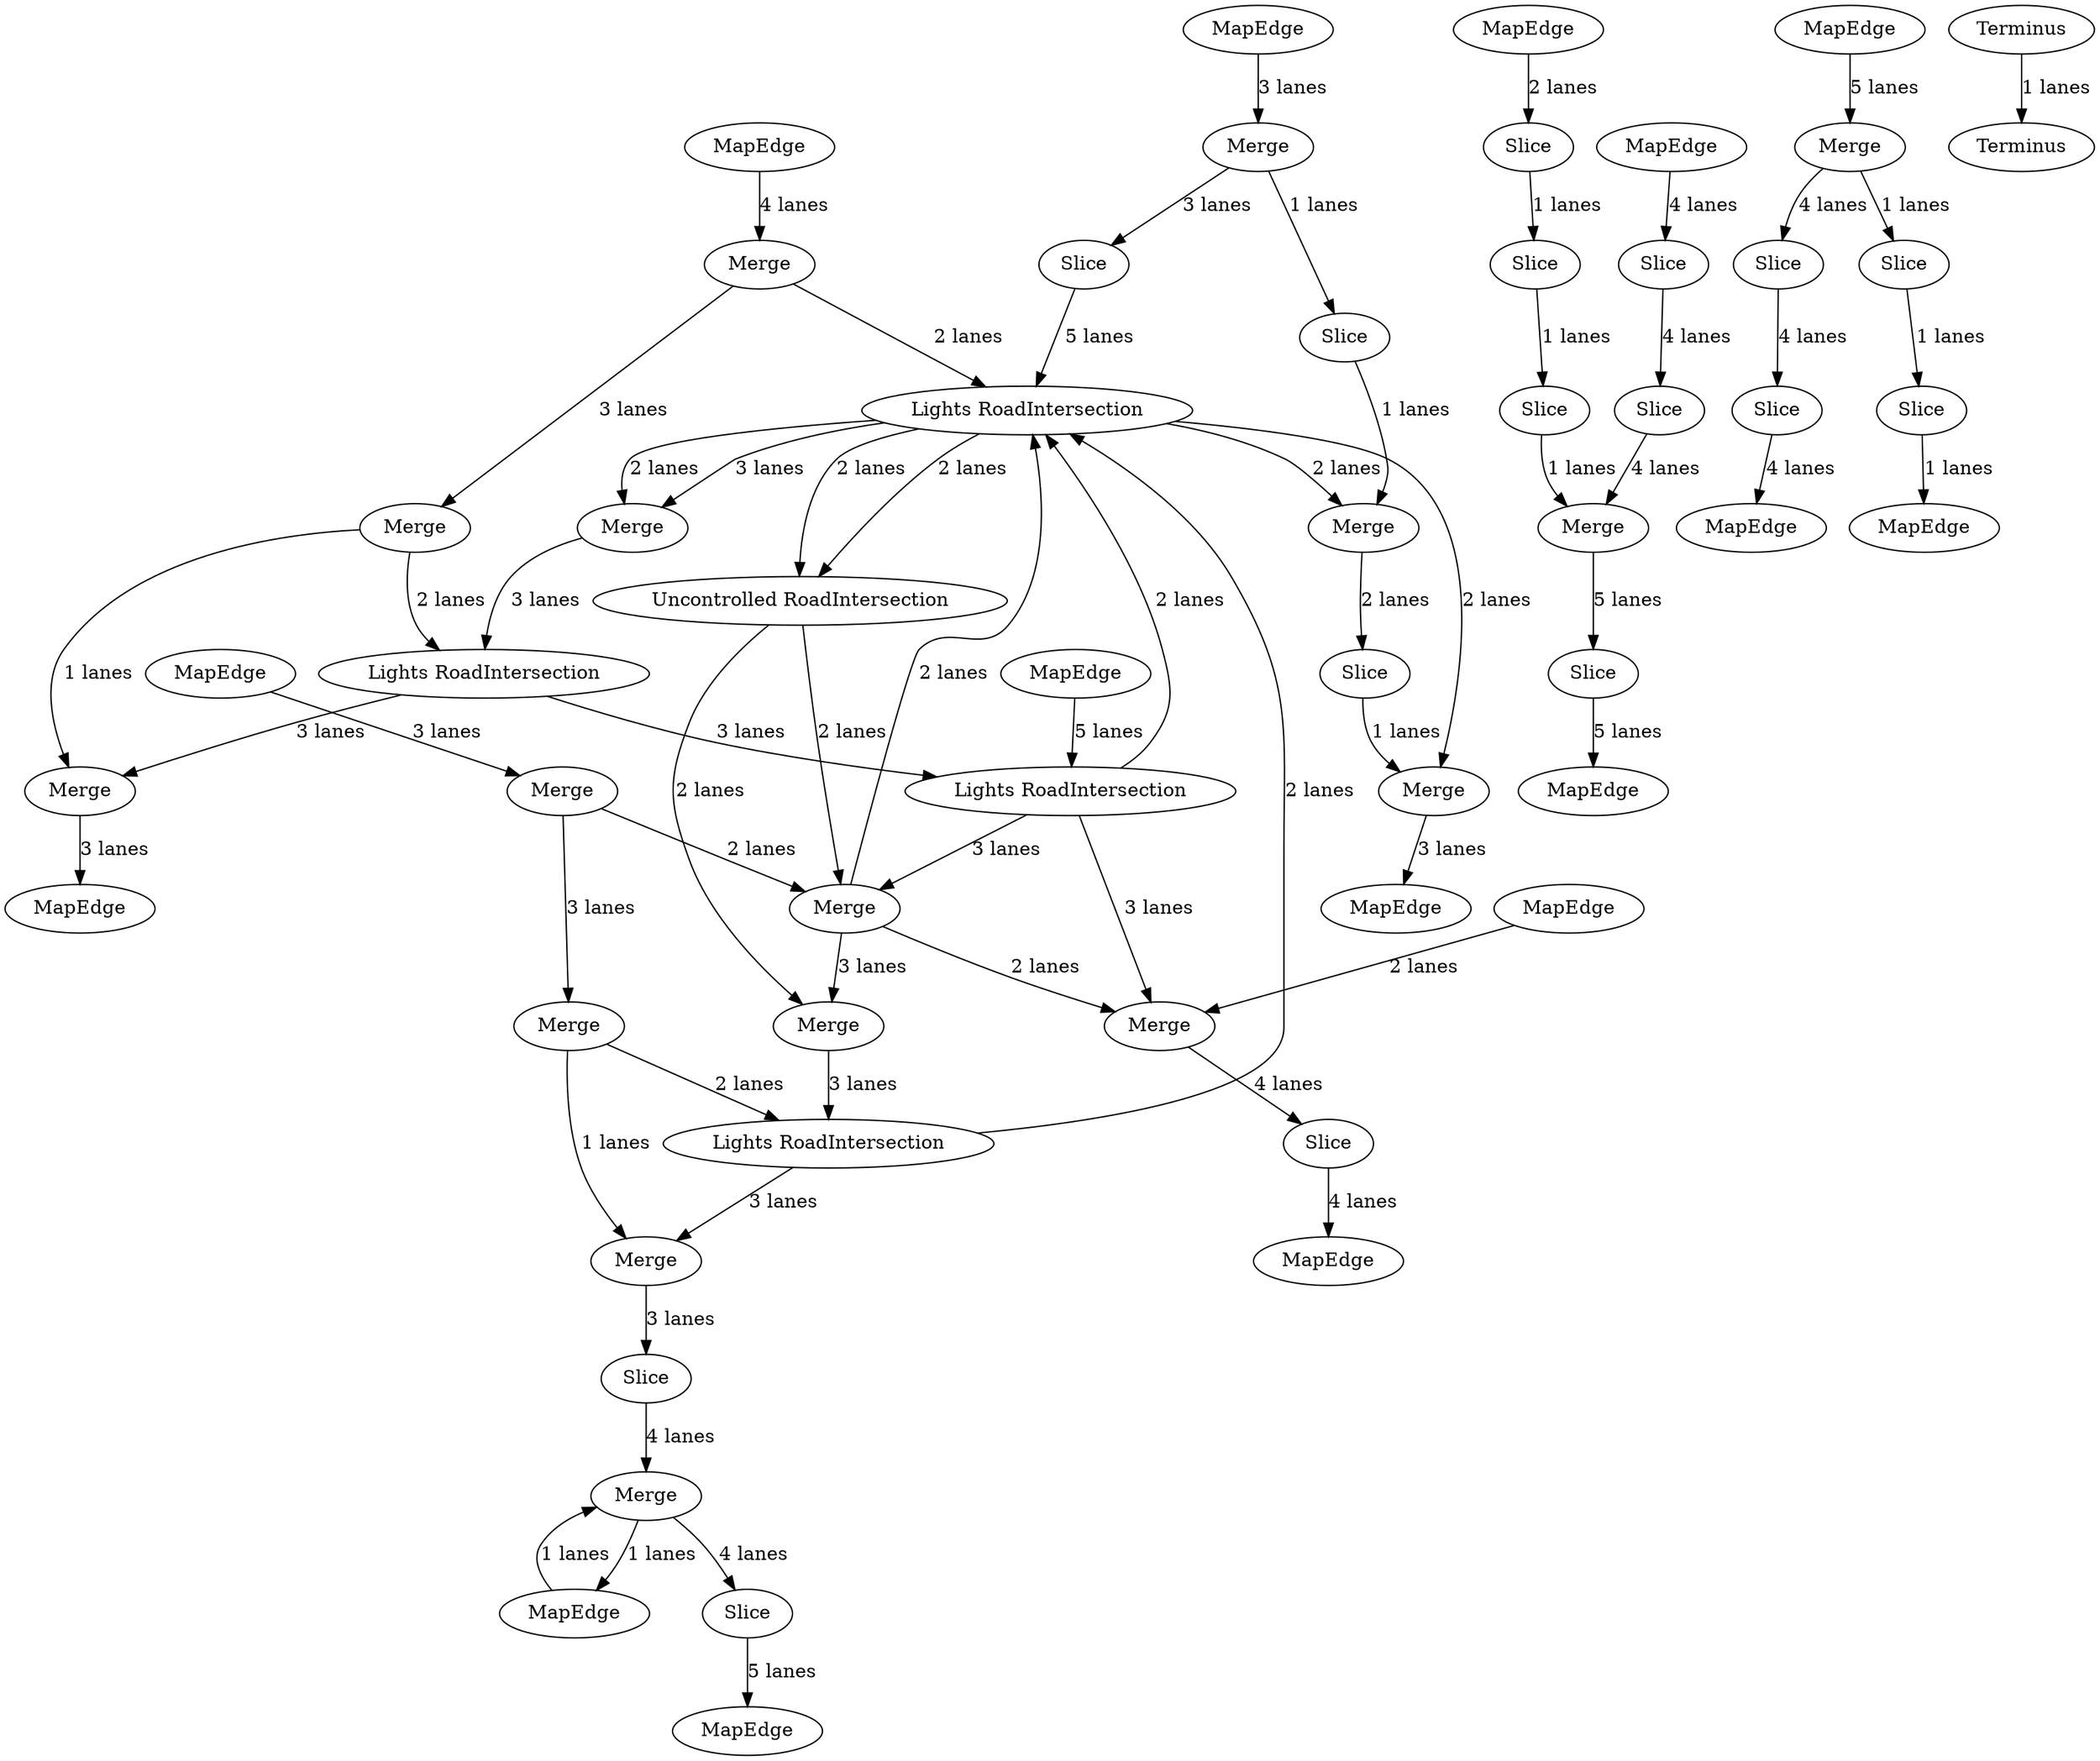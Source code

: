 digraph {
    0 [ label = "Merge" ]
    1 [ label = "Merge" ]
    2 [ label = "Slice" ]
    3 [ label = "MapEdge" ]
    4 [ label = "MapEdge" ]
    5 [ label = "Slice" ]
    6 [ label = "Slice" ]
    7 [ label = "Slice" ]
    8 [ label = "MapEdge" ]
    9 [ label = "Slice" ]
    10 [ label = "Slice" ]
    11 [ label = "MapEdge" ]
    12 [ label = "Merge" ]
    13 [ label = "MapEdge" ]
    14 [ label = "Merge" ]
    15 [ label = "Slice" ]
    16 [ label = "Lights RoadIntersection" ]
    17 [ label = "Lights RoadIntersection" ]
    18 [ label = "Merge" ]
    19 [ label = "Lights RoadIntersection" ]
    20 [ label = "Slice" ]
    21 [ label = "MapEdge" ]
    22 [ label = "Uncontrolled RoadIntersection" ]
    23 [ label = "Lights RoadIntersection" ]
    24 [ label = "Merge" ]
    25 [ label = "Merge" ]
    26 [ label = "Merge" ]
    27 [ label = "Merge" ]
    28 [ label = "Merge" ]
    29 [ label = "Merge" ]
    30 [ label = "Merge" ]
    31 [ label = "Merge" ]
    32 [ label = "MapEdge" ]
    33 [ label = "Merge" ]
    34 [ label = "Slice" ]
    35 [ label = "Slice" ]
    36 [ label = "MapEdge" ]
    37 [ label = "Slice" ]
    38 [ label = "Slice" ]
    39 [ label = "MapEdge" ]
    40 [ label = "Merge" ]
    41 [ label = "Slice" ]
    42 [ label = "Slice" ]
    43 [ label = "MapEdge" ]
    44 [ label = "Slice" ]
    45 [ label = "Terminus" ]
    46 [ label = "Terminus" ]
    47 [ label = "MapEdge" ]
    48 [ label = "MapEdge" ]
    49 [ label = "Slice" ]
    50 [ label = "MapEdge" ]
    51 [ label = "MapEdge" ]
    52 [ label = "MapEdge" ]
    53 [ label = "MapEdge" ]
    54 [ label = "Merge" ]
    0 -> 23 [ label = "2 lanes" ]
    1 -> 18 [ label = "2 lanes" ]
    2 -> 3 [ label = "4 lanes" ]
    4 -> 1 [ label = "3 lanes" ]
    5 -> 6 [ label = "4 lanes" ]
    7 -> 8 [ label = "1 lanes" ]
    9 -> 10 [ label = "1 lanes" ]
    11 -> 12 [ label = "5 lanes" ]
    13 -> 0 [ label = "4 lanes" ]
    14 -> 15 [ label = "1 lanes" ]
    18 -> 25 [ label = "3 lanes" ]
    25 -> 16 [ label = "3 lanes" ]
    17 -> 18 [ label = "3 lanes" ]
    23 -> 26 [ label = "3 lanes" ]
    26 -> 19 [ label = "3 lanes" ]
    16 -> 31 [ label = "3 lanes" ]
    31 -> 20 [ label = "3 lanes" ]
    19 -> 28 [ label = "3 lanes" ]
    28 -> 21 [ label = "3 lanes" ]
    23 -> 22 [ label = "2 lanes" ]
    17 -> 23 [ label = "2 lanes" ]
    19 -> 17 [ label = "3 lanes" ]
    16 -> 23 [ label = "2 lanes" ]
    17 -> 24 [ label = "3 lanes" ]
    23 -> 22 [ label = "2 lanes" ]
    22 -> 18 [ label = "2 lanes" ]
    18 -> 23 [ label = "2 lanes" ]
    22 -> 25 [ label = "2 lanes" ]
    23 -> 26 [ label = "2 lanes" ]
    27 -> 28 [ label = "1 lanes" ]
    18 -> 24 [ label = "2 lanes" ]
    23 -> 29 [ label = "2 lanes" ]
    30 -> 31 [ label = "1 lanes" ]
    24 -> 2 [ label = "4 lanes" ]
    32 -> 14 [ label = "3 lanes" ]
    6 -> 33 [ label = "4 lanes" ]
    10 -> 33 [ label = "1 lanes" ]
    12 -> 34 [ label = "4 lanes" ]
    35 -> 36 [ label = "5 lanes" ]
    34 -> 37 [ label = "4 lanes" ]
    12 -> 38 [ label = "1 lanes" ]
    38 -> 7 [ label = "1 lanes" ]
    29 -> 39 [ label = "3 lanes" ]
    0 -> 27 [ label = "3 lanes" ]
    27 -> 19 [ label = "2 lanes" ]
    40 -> 41 [ label = "2 lanes" ]
    1 -> 30 [ label = "3 lanes" ]
    30 -> 16 [ label = "2 lanes" ]
    42 -> 43 [ label = "5 lanes" ]
    44 -> 23 [ label = "5 lanes" ]
    45 -> 46 [ label = "1 lanes" ]
    14 -> 44 [ label = "3 lanes" ]
    37 -> 47 [ label = "4 lanes" ]
    48 -> 5 [ label = "4 lanes" ]
    49 -> 9 [ label = "1 lanes" ]
    50 -> 49 [ label = "2 lanes" ]
    33 -> 35 [ label = "5 lanes" ]
    51 -> 17 [ label = "5 lanes" ]
    20 -> 54 [ label = "4 lanes" ]
    54 -> 42 [ label = "4 lanes" ]
    52 -> 24 [ label = "2 lanes" ]
    15 -> 40 [ label = "1 lanes" ]
    54 -> 53 [ label = "1 lanes" ]
    53 -> 54 [ label = "1 lanes" ]
    23 -> 40 [ label = "2 lanes" ]
    41 -> 29 [ label = "1 lanes" ]
}
